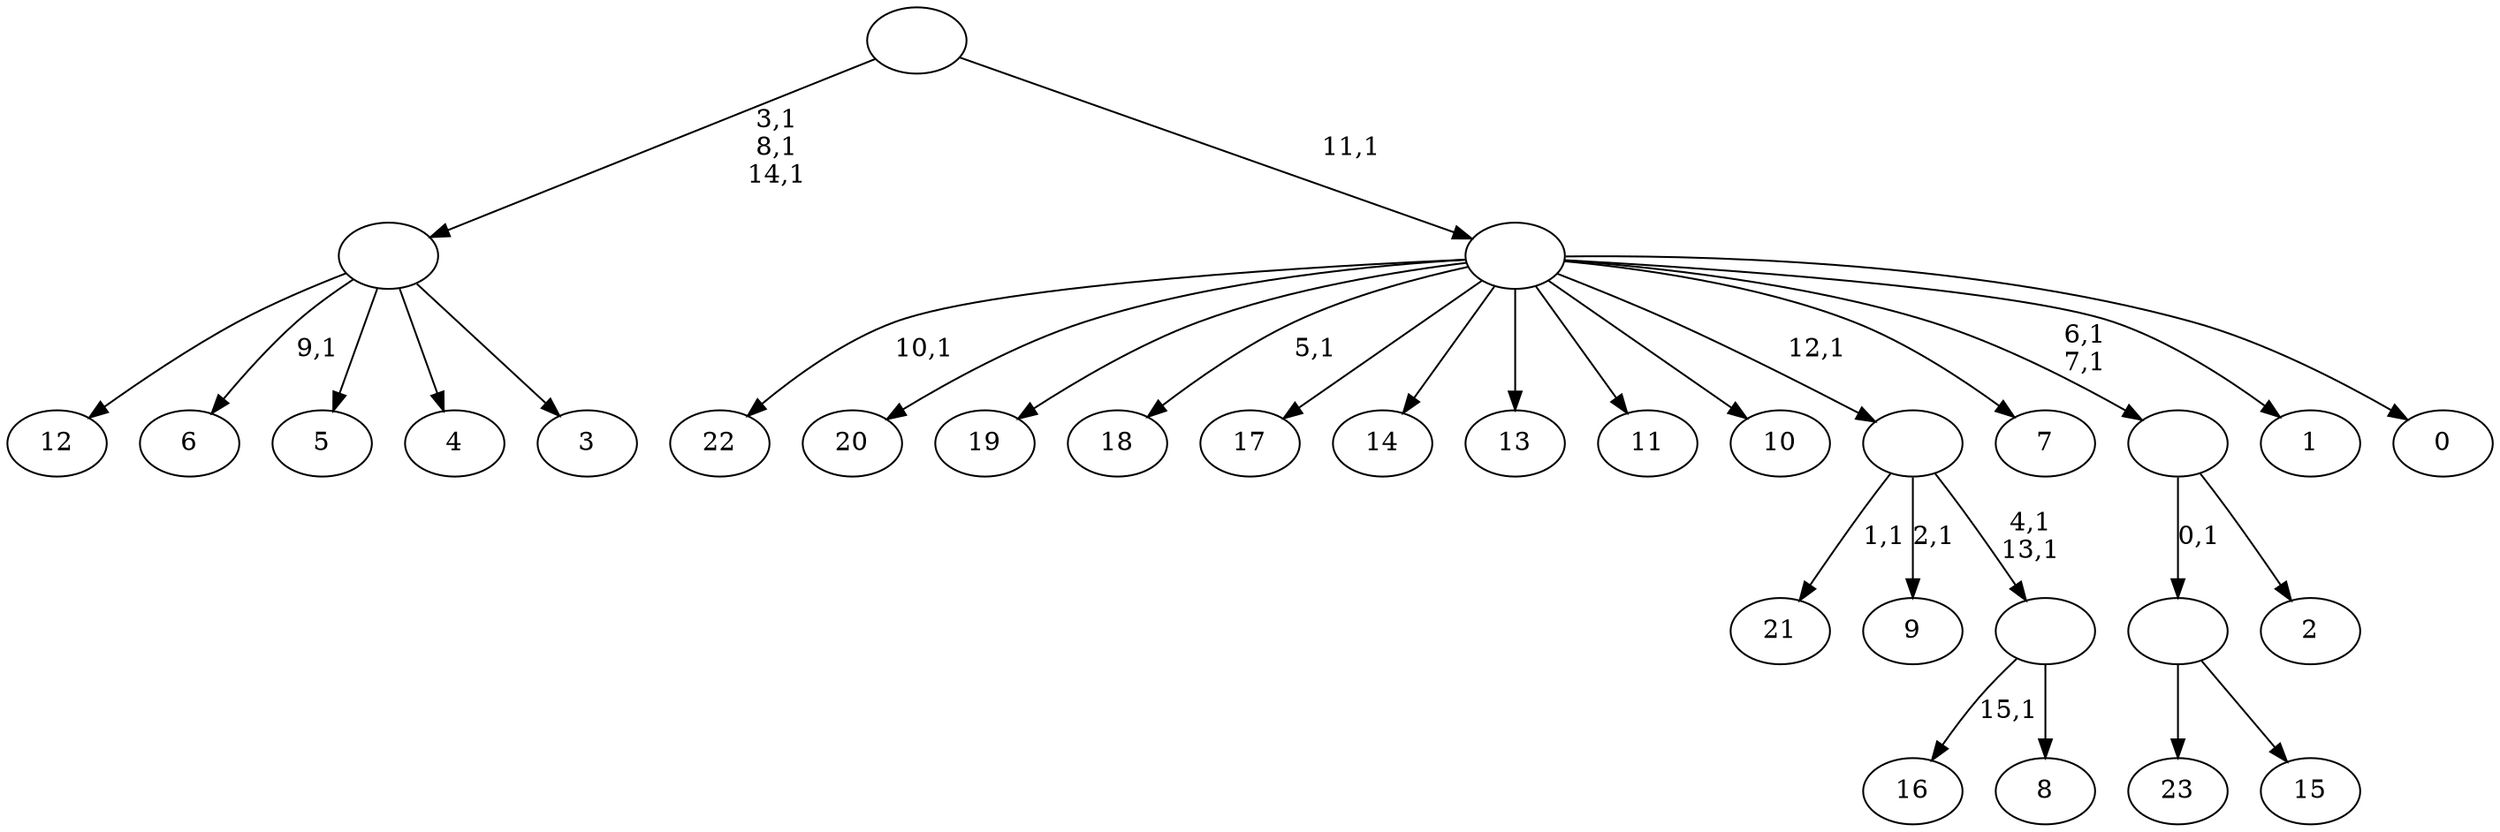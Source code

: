 digraph T {
	40 [label="23"]
	39 [label="22"]
	37 [label="21"]
	35 [label="20"]
	34 [label="19"]
	33 [label="18"]
	31 [label="17"]
	30 [label="16"]
	28 [label="15"]
	27 [label=""]
	26 [label="14"]
	25 [label="13"]
	24 [label="12"]
	23 [label="11"]
	22 [label="10"]
	21 [label="9"]
	19 [label="8"]
	18 [label=""]
	16 [label=""]
	15 [label="7"]
	14 [label="6"]
	12 [label="5"]
	11 [label="4"]
	10 [label="3"]
	9 [label=""]
	6 [label="2"]
	5 [label=""]
	3 [label="1"]
	2 [label="0"]
	1 [label=""]
	0 [label=""]
	27 -> 40 [label=""]
	27 -> 28 [label=""]
	18 -> 30 [label="15,1"]
	18 -> 19 [label=""]
	16 -> 18 [label="4,1\n13,1"]
	16 -> 21 [label="2,1"]
	16 -> 37 [label="1,1"]
	9 -> 14 [label="9,1"]
	9 -> 24 [label=""]
	9 -> 12 [label=""]
	9 -> 11 [label=""]
	9 -> 10 [label=""]
	5 -> 27 [label="0,1"]
	5 -> 6 [label=""]
	1 -> 5 [label="6,1\n7,1"]
	1 -> 33 [label="5,1"]
	1 -> 39 [label="10,1"]
	1 -> 35 [label=""]
	1 -> 34 [label=""]
	1 -> 31 [label=""]
	1 -> 26 [label=""]
	1 -> 25 [label=""]
	1 -> 23 [label=""]
	1 -> 22 [label=""]
	1 -> 16 [label="12,1"]
	1 -> 15 [label=""]
	1 -> 3 [label=""]
	1 -> 2 [label=""]
	0 -> 9 [label="3,1\n8,1\n14,1"]
	0 -> 1 [label="11,1"]
}

